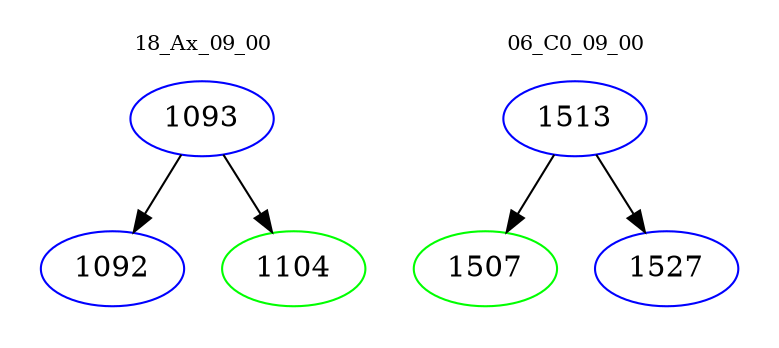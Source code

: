 digraph{
subgraph cluster_0 {
color = white
label = "18_Ax_09_00";
fontsize=10;
T0_1093 [label="1093", color="blue"]
T0_1093 -> T0_1092 [color="black"]
T0_1092 [label="1092", color="blue"]
T0_1093 -> T0_1104 [color="black"]
T0_1104 [label="1104", color="green"]
}
subgraph cluster_1 {
color = white
label = "06_C0_09_00";
fontsize=10;
T1_1513 [label="1513", color="blue"]
T1_1513 -> T1_1507 [color="black"]
T1_1507 [label="1507", color="green"]
T1_1513 -> T1_1527 [color="black"]
T1_1527 [label="1527", color="blue"]
}
}
